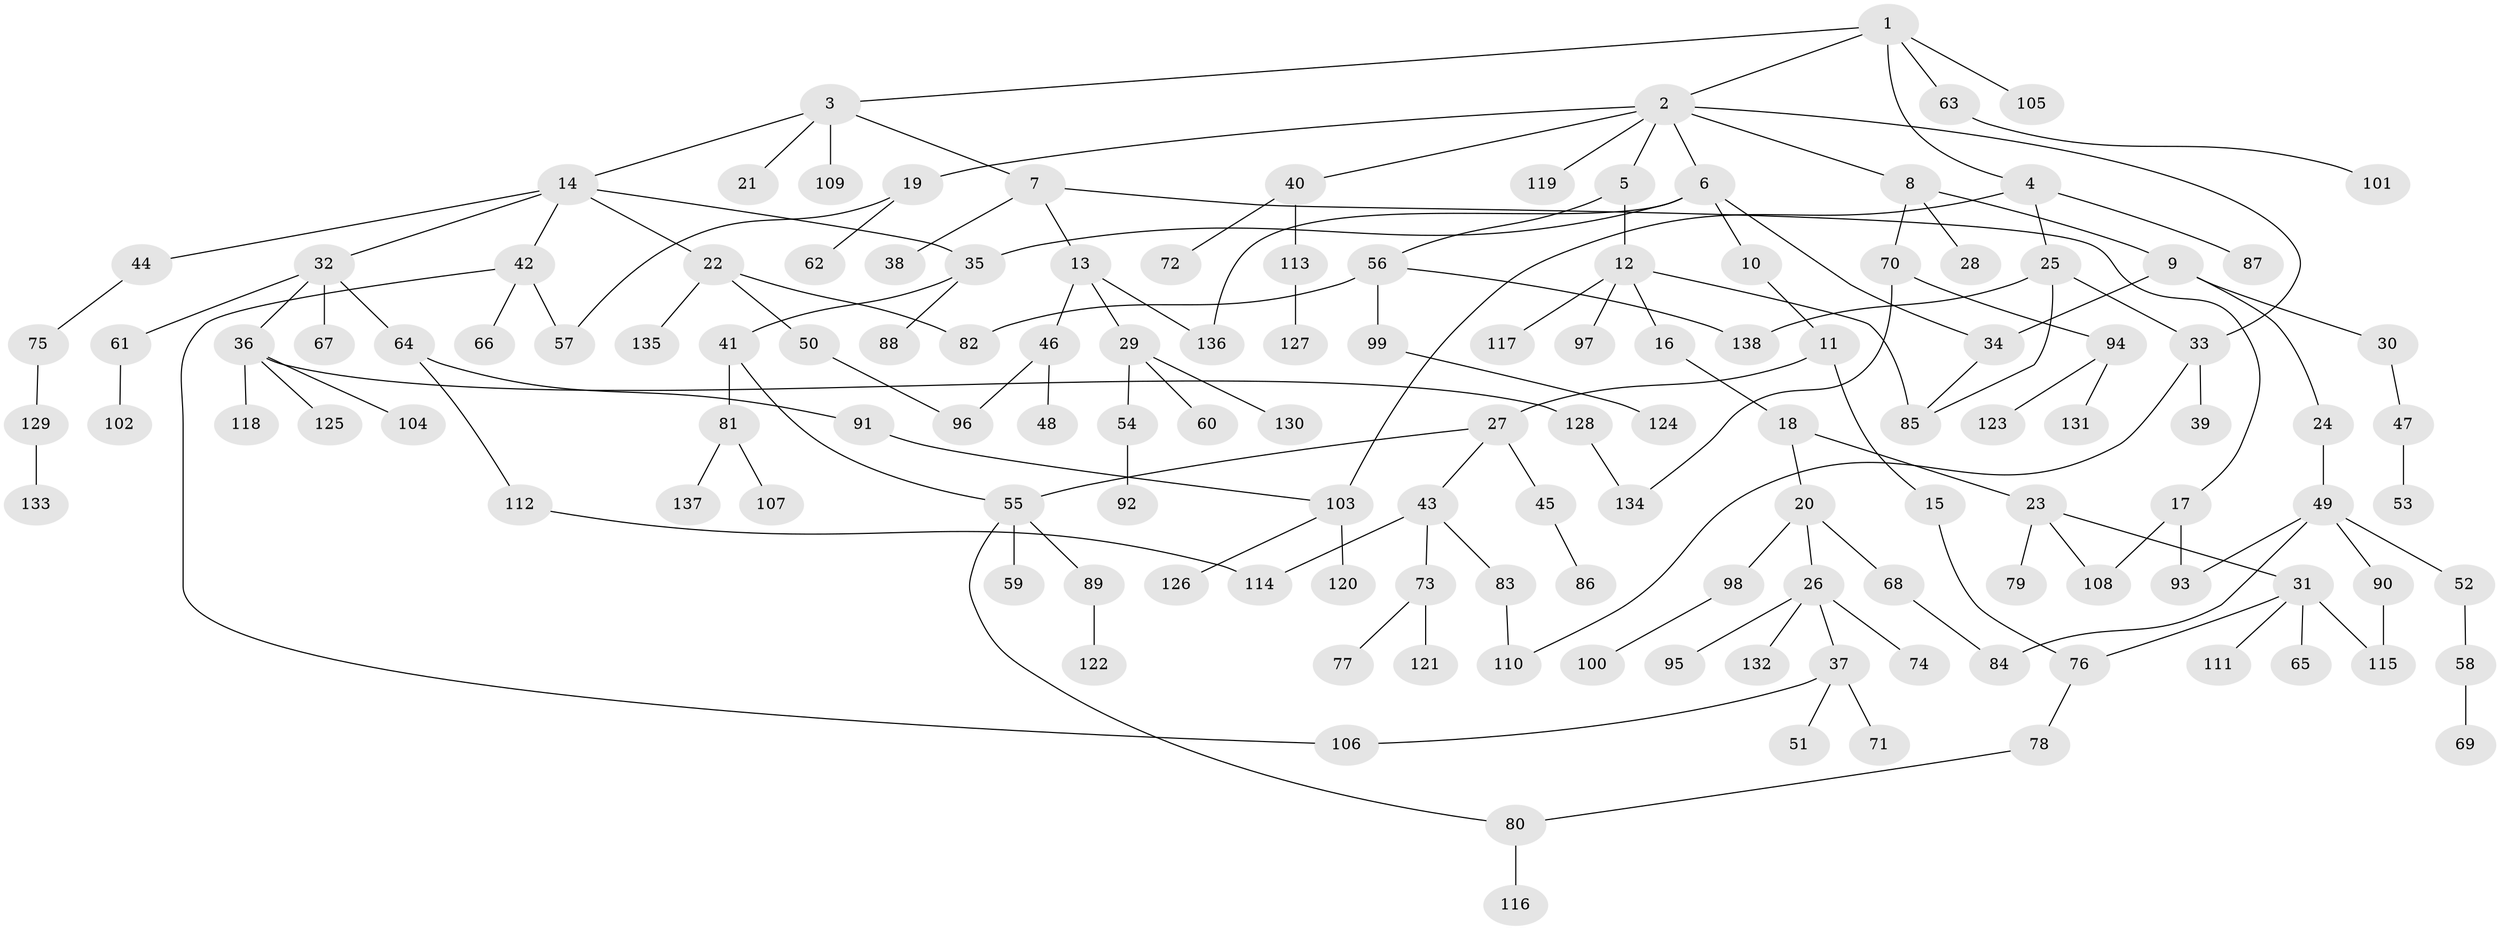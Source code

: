 // coarse degree distribution, {5: 0.06382978723404255, 7: 0.010638297872340425, 4: 0.13829787234042554, 6: 0.031914893617021274, 3: 0.13829787234042554, 8: 0.010638297872340425, 1: 0.40425531914893614, 2: 0.20212765957446807}
// Generated by graph-tools (version 1.1) at 2025/41/03/06/25 10:41:29]
// undirected, 138 vertices, 159 edges
graph export_dot {
graph [start="1"]
  node [color=gray90,style=filled];
  1;
  2;
  3;
  4;
  5;
  6;
  7;
  8;
  9;
  10;
  11;
  12;
  13;
  14;
  15;
  16;
  17;
  18;
  19;
  20;
  21;
  22;
  23;
  24;
  25;
  26;
  27;
  28;
  29;
  30;
  31;
  32;
  33;
  34;
  35;
  36;
  37;
  38;
  39;
  40;
  41;
  42;
  43;
  44;
  45;
  46;
  47;
  48;
  49;
  50;
  51;
  52;
  53;
  54;
  55;
  56;
  57;
  58;
  59;
  60;
  61;
  62;
  63;
  64;
  65;
  66;
  67;
  68;
  69;
  70;
  71;
  72;
  73;
  74;
  75;
  76;
  77;
  78;
  79;
  80;
  81;
  82;
  83;
  84;
  85;
  86;
  87;
  88;
  89;
  90;
  91;
  92;
  93;
  94;
  95;
  96;
  97;
  98;
  99;
  100;
  101;
  102;
  103;
  104;
  105;
  106;
  107;
  108;
  109;
  110;
  111;
  112;
  113;
  114;
  115;
  116;
  117;
  118;
  119;
  120;
  121;
  122;
  123;
  124;
  125;
  126;
  127;
  128;
  129;
  130;
  131;
  132;
  133;
  134;
  135;
  136;
  137;
  138;
  1 -- 2;
  1 -- 3;
  1 -- 4;
  1 -- 63;
  1 -- 105;
  2 -- 5;
  2 -- 6;
  2 -- 8;
  2 -- 19;
  2 -- 40;
  2 -- 119;
  2 -- 33;
  3 -- 7;
  3 -- 14;
  3 -- 21;
  3 -- 109;
  4 -- 25;
  4 -- 87;
  4 -- 103;
  5 -- 12;
  5 -- 56;
  6 -- 10;
  6 -- 34;
  6 -- 35;
  6 -- 136;
  7 -- 13;
  7 -- 17;
  7 -- 38;
  8 -- 9;
  8 -- 28;
  8 -- 70;
  9 -- 24;
  9 -- 30;
  9 -- 34;
  10 -- 11;
  11 -- 15;
  11 -- 27;
  12 -- 16;
  12 -- 97;
  12 -- 117;
  12 -- 85;
  13 -- 29;
  13 -- 46;
  13 -- 136;
  14 -- 22;
  14 -- 32;
  14 -- 42;
  14 -- 44;
  14 -- 35;
  15 -- 76;
  16 -- 18;
  17 -- 93;
  17 -- 108;
  18 -- 20;
  18 -- 23;
  19 -- 57;
  19 -- 62;
  20 -- 26;
  20 -- 68;
  20 -- 98;
  22 -- 50;
  22 -- 135;
  22 -- 82;
  23 -- 31;
  23 -- 79;
  23 -- 108;
  24 -- 49;
  25 -- 33;
  25 -- 85;
  25 -- 138;
  26 -- 37;
  26 -- 74;
  26 -- 95;
  26 -- 132;
  27 -- 43;
  27 -- 45;
  27 -- 55;
  29 -- 54;
  29 -- 60;
  29 -- 130;
  30 -- 47;
  31 -- 65;
  31 -- 111;
  31 -- 115;
  31 -- 76;
  32 -- 36;
  32 -- 61;
  32 -- 64;
  32 -- 67;
  33 -- 39;
  33 -- 110;
  34 -- 85;
  35 -- 41;
  35 -- 88;
  36 -- 104;
  36 -- 118;
  36 -- 125;
  36 -- 128;
  37 -- 51;
  37 -- 71;
  37 -- 106;
  40 -- 72;
  40 -- 113;
  41 -- 55;
  41 -- 81;
  42 -- 66;
  42 -- 57;
  42 -- 106;
  43 -- 73;
  43 -- 83;
  43 -- 114;
  44 -- 75;
  45 -- 86;
  46 -- 48;
  46 -- 96;
  47 -- 53;
  49 -- 52;
  49 -- 84;
  49 -- 90;
  49 -- 93;
  50 -- 96;
  52 -- 58;
  54 -- 92;
  55 -- 59;
  55 -- 80;
  55 -- 89;
  56 -- 82;
  56 -- 99;
  56 -- 138;
  58 -- 69;
  61 -- 102;
  63 -- 101;
  64 -- 91;
  64 -- 112;
  68 -- 84;
  70 -- 94;
  70 -- 134;
  73 -- 77;
  73 -- 121;
  75 -- 129;
  76 -- 78;
  78 -- 80;
  80 -- 116;
  81 -- 107;
  81 -- 137;
  83 -- 110;
  89 -- 122;
  90 -- 115;
  91 -- 103;
  94 -- 123;
  94 -- 131;
  98 -- 100;
  99 -- 124;
  103 -- 120;
  103 -- 126;
  112 -- 114;
  113 -- 127;
  128 -- 134;
  129 -- 133;
}
